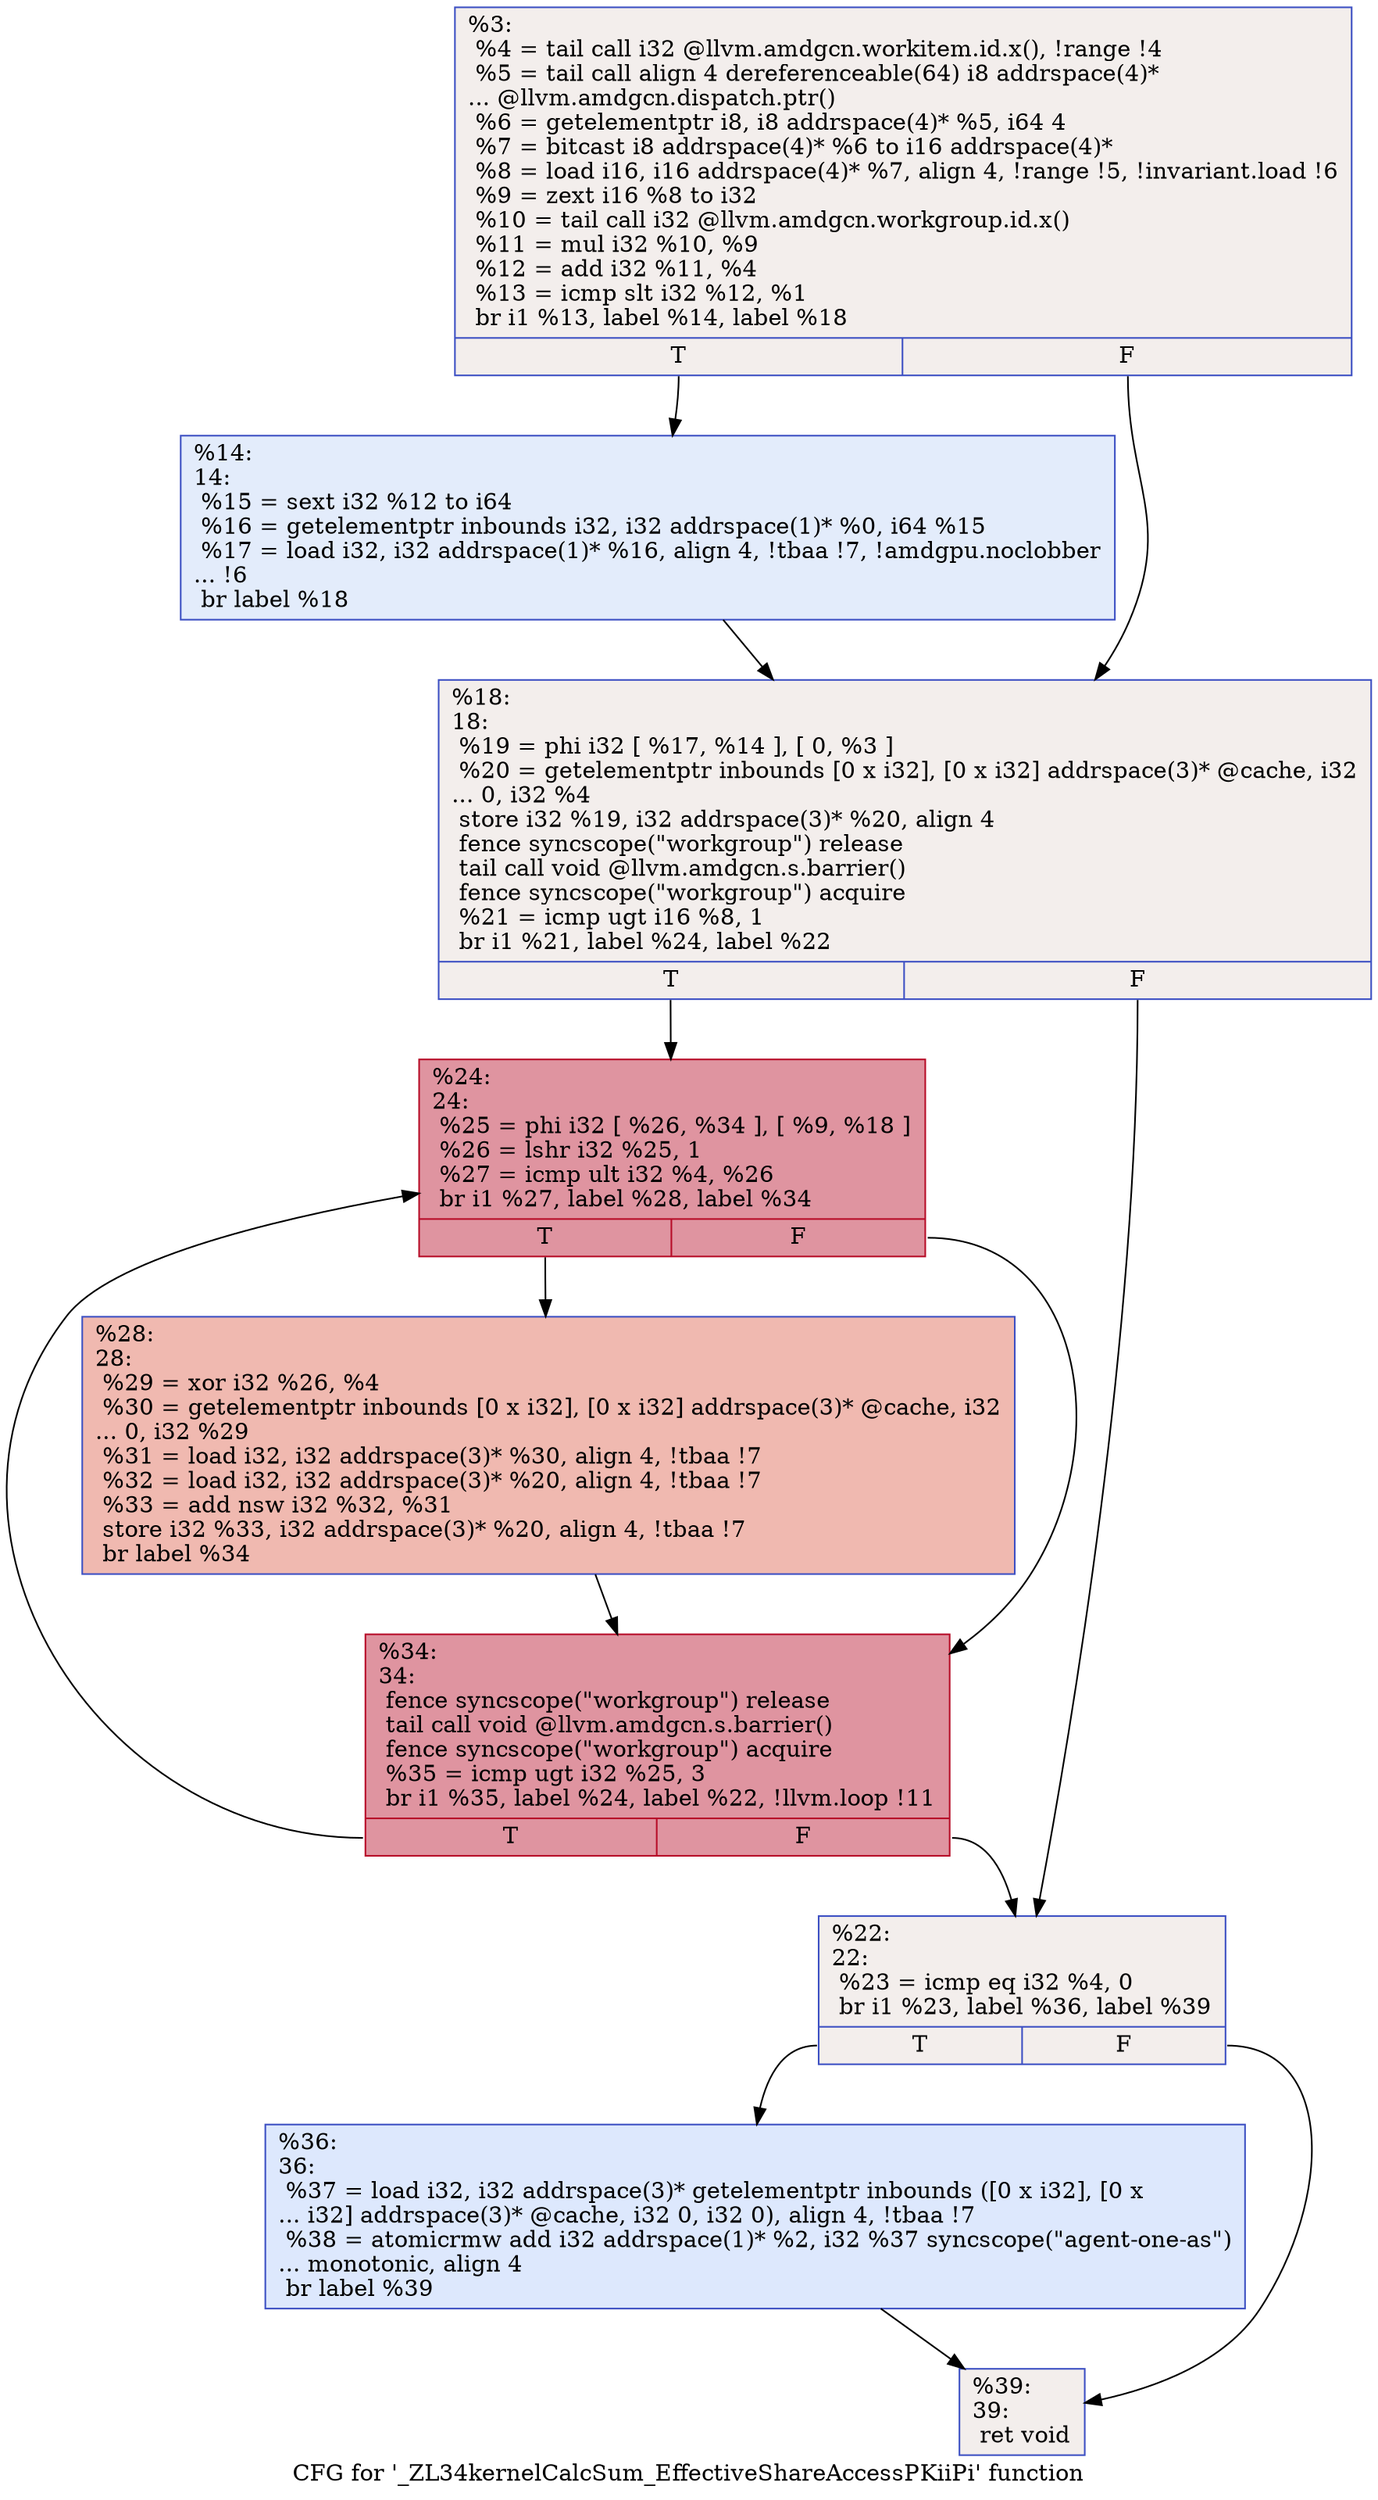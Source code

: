 digraph "CFG for '_ZL34kernelCalcSum_EffectiveShareAccessPKiiPi' function" {
	label="CFG for '_ZL34kernelCalcSum_EffectiveShareAccessPKiiPi' function";

	Node0x64eef30 [shape=record,color="#3d50c3ff", style=filled, fillcolor="#e3d9d370",label="{%3:\l  %4 = tail call i32 @llvm.amdgcn.workitem.id.x(), !range !4\l  %5 = tail call align 4 dereferenceable(64) i8 addrspace(4)*\l... @llvm.amdgcn.dispatch.ptr()\l  %6 = getelementptr i8, i8 addrspace(4)* %5, i64 4\l  %7 = bitcast i8 addrspace(4)* %6 to i16 addrspace(4)*\l  %8 = load i16, i16 addrspace(4)* %7, align 4, !range !5, !invariant.load !6\l  %9 = zext i16 %8 to i32\l  %10 = tail call i32 @llvm.amdgcn.workgroup.id.x()\l  %11 = mul i32 %10, %9\l  %12 = add i32 %11, %4\l  %13 = icmp slt i32 %12, %1\l  br i1 %13, label %14, label %18\l|{<s0>T|<s1>F}}"];
	Node0x64eef30:s0 -> Node0x64f0dd0;
	Node0x64eef30:s1 -> Node0x64f0e60;
	Node0x64f0dd0 [shape=record,color="#3d50c3ff", style=filled, fillcolor="#bfd3f670",label="{%14:\l14:                                               \l  %15 = sext i32 %12 to i64\l  %16 = getelementptr inbounds i32, i32 addrspace(1)* %0, i64 %15\l  %17 = load i32, i32 addrspace(1)* %16, align 4, !tbaa !7, !amdgpu.noclobber\l... !6\l  br label %18\l}"];
	Node0x64f0dd0 -> Node0x64f0e60;
	Node0x64f0e60 [shape=record,color="#3d50c3ff", style=filled, fillcolor="#e3d9d370",label="{%18:\l18:                                               \l  %19 = phi i32 [ %17, %14 ], [ 0, %3 ]\l  %20 = getelementptr inbounds [0 x i32], [0 x i32] addrspace(3)* @cache, i32\l... 0, i32 %4\l  store i32 %19, i32 addrspace(3)* %20, align 4\l  fence syncscope(\"workgroup\") release\l  tail call void @llvm.amdgcn.s.barrier()\l  fence syncscope(\"workgroup\") acquire\l  %21 = icmp ugt i16 %8, 1\l  br i1 %21, label %24, label %22\l|{<s0>T|<s1>F}}"];
	Node0x64f0e60:s0 -> Node0x64f1f90;
	Node0x64f0e60:s1 -> Node0x64f1fe0;
	Node0x64f1fe0 [shape=record,color="#3d50c3ff", style=filled, fillcolor="#e3d9d370",label="{%22:\l22:                                               \l  %23 = icmp eq i32 %4, 0\l  br i1 %23, label %36, label %39\l|{<s0>T|<s1>F}}"];
	Node0x64f1fe0:s0 -> Node0x64f21b0;
	Node0x64f1fe0:s1 -> Node0x64f2200;
	Node0x64f1f90 [shape=record,color="#b70d28ff", style=filled, fillcolor="#b70d2870",label="{%24:\l24:                                               \l  %25 = phi i32 [ %26, %34 ], [ %9, %18 ]\l  %26 = lshr i32 %25, 1\l  %27 = icmp ult i32 %4, %26\l  br i1 %27, label %28, label %34\l|{<s0>T|<s1>F}}"];
	Node0x64f1f90:s0 -> Node0x64f2600;
	Node0x64f1f90:s1 -> Node0x64f2370;
	Node0x64f2600 [shape=record,color="#3d50c3ff", style=filled, fillcolor="#de614d70",label="{%28:\l28:                                               \l  %29 = xor i32 %26, %4\l  %30 = getelementptr inbounds [0 x i32], [0 x i32] addrspace(3)* @cache, i32\l... 0, i32 %29\l  %31 = load i32, i32 addrspace(3)* %30, align 4, !tbaa !7\l  %32 = load i32, i32 addrspace(3)* %20, align 4, !tbaa !7\l  %33 = add nsw i32 %32, %31\l  store i32 %33, i32 addrspace(3)* %20, align 4, !tbaa !7\l  br label %34\l}"];
	Node0x64f2600 -> Node0x64f2370;
	Node0x64f2370 [shape=record,color="#b70d28ff", style=filled, fillcolor="#b70d2870",label="{%34:\l34:                                               \l  fence syncscope(\"workgroup\") release\l  tail call void @llvm.amdgcn.s.barrier()\l  fence syncscope(\"workgroup\") acquire\l  %35 = icmp ugt i32 %25, 3\l  br i1 %35, label %24, label %22, !llvm.loop !11\l|{<s0>T|<s1>F}}"];
	Node0x64f2370:s0 -> Node0x64f1f90;
	Node0x64f2370:s1 -> Node0x64f1fe0;
	Node0x64f21b0 [shape=record,color="#3d50c3ff", style=filled, fillcolor="#b2ccfb70",label="{%36:\l36:                                               \l  %37 = load i32, i32 addrspace(3)* getelementptr inbounds ([0 x i32], [0 x\l... i32] addrspace(3)* @cache, i32 0, i32 0), align 4, !tbaa !7\l  %38 = atomicrmw add i32 addrspace(1)* %2, i32 %37 syncscope(\"agent-one-as\")\l... monotonic, align 4\l  br label %39\l}"];
	Node0x64f21b0 -> Node0x64f2200;
	Node0x64f2200 [shape=record,color="#3d50c3ff", style=filled, fillcolor="#e3d9d370",label="{%39:\l39:                                               \l  ret void\l}"];
}
